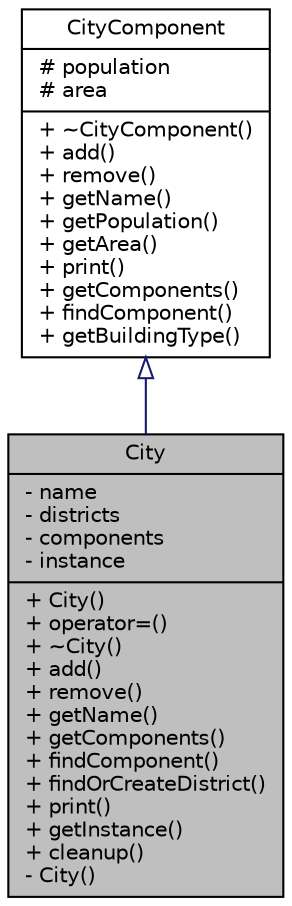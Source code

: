 digraph "City"
{
 // LATEX_PDF_SIZE
  edge [fontname="Helvetica",fontsize="10",labelfontname="Helvetica",labelfontsize="10"];
  node [fontname="Helvetica",fontsize="10",shape=record];
  Node1 [label="{City\n|- name\l- districts\l- components\l- instance\l|+ City()\l+ operator=()\l+ ~City()\l+ add()\l+ remove()\l+ getName()\l+ getComponents()\l+ findComponent()\l+ findOrCreateDistrict()\l+ print()\l+ getInstance()\l+ cleanup()\l- City()\l}",height=0.2,width=0.4,color="black", fillcolor="grey75", style="filled", fontcolor="black",tooltip="Singleton class representing the entire city structure."];
  Node2 -> Node1 [dir="back",color="midnightblue",fontsize="10",style="solid",arrowtail="onormal",fontname="Helvetica"];
  Node2 [label="{CityComponent\n|# population\l# area\l|+ ~CityComponent()\l+ add()\l+ remove()\l+ getName()\l+ getPopulation()\l+ getArea()\l+ print()\l+ getComponents()\l+ findComponent()\l+ getBuildingType()\l}",height=0.2,width=0.4,color="black", fillcolor="white", style="filled",URL="$classCityComponent.html",tooltip="Abstract base class for city components in a composite pattern."];
}
